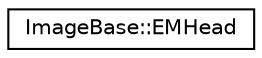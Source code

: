 digraph "Graphical Class Hierarchy"
{
  edge [fontname="Helvetica",fontsize="10",labelfontname="Helvetica",labelfontsize="10"];
  node [fontname="Helvetica",fontsize="10",shape=record];
  rankdir="LR";
  Node0 [label="ImageBase::EMHead",height=0.2,width=0.4,color="black", fillcolor="white", style="filled",URL="$structImageBase_1_1EMHead.html"];
}
